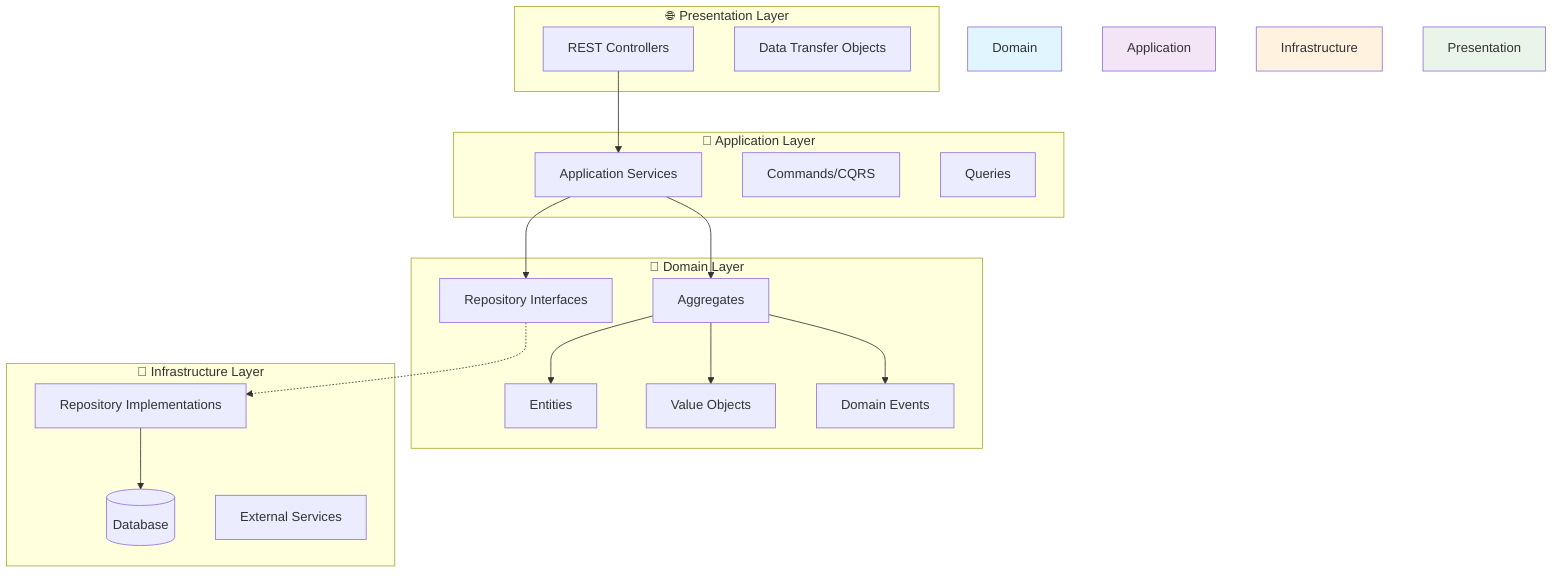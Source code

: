 graph TB
    subgraph "🌐 Presentation Layer"
        Controller[REST Controllers]
        DTO[Data Transfer Objects]
    end
    
    subgraph "🚀 Application Layer"
        Service[Application Services]
        Command[Commands/CQRS]
        Query[Queries]
    end
    
    subgraph "💎 Domain Layer"
        Aggregate[Aggregates]
        Entity[Entities]
        ValueObject[Value Objects]
        Event[Domain Events]
        RepoInterface[Repository Interfaces]
    end
    
    subgraph "🔧 Infrastructure Layer"
        RepoImpl[Repository Implementations]
        Database[(Database)]
        External[External Services]
    end
    
    Controller --> Service
    Service --> Aggregate
    Service --> RepoInterface
    RepoInterface -.-> RepoImpl
    RepoImpl --> Database
    Aggregate --> ValueObject
    Aggregate --> Entity
    Aggregate --> Event
    
    style Domain fill:#e1f5fe
    style Application fill:#f3e5f5
    style Infrastructure fill:#fff3e0
    style Presentation fill:#e8f5e8